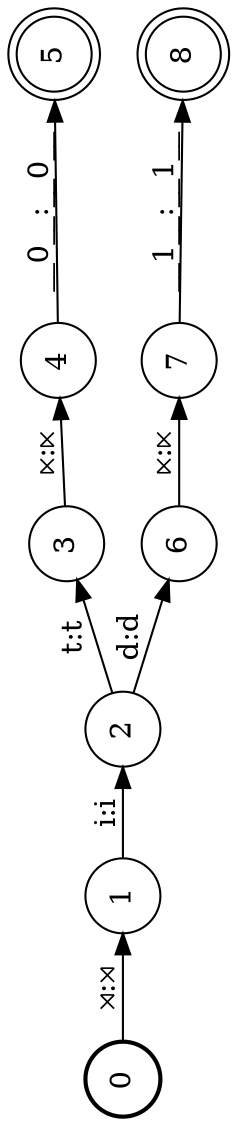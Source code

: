 digraph FST {
rankdir = LR;
size = "8.5,11";
center = 1;
orientation = Landscape;
ranksep = "0.4";
nodesep = "0.25";
0 [label = "0", shape = circle, style = bold, fontsize = 14]
	0 -> 1 [label = "⋊:⋊", fontsize = 14];
1 [label = "1", shape = circle, style = solid, fontsize = 14]
	1 -> 2 [label = "i:i", fontsize = 14];
2 [label = "2", shape = circle, style = solid, fontsize = 14]
	2 -> 3 [label = "t:t", fontsize = 14];
	2 -> 6 [label = "d:d", fontsize = 14];
3 [label = "3", shape = circle, style = solid, fontsize = 14]
	3 -> 4 [label = "⋉:⋉", fontsize = 14];
4 [label = "4", shape = circle, style = solid, fontsize = 14]
	4 -> 5 [label = "__0__:__0__", fontsize = 14];
5 [label = "5", shape = doublecircle, style = solid, fontsize = 14]
6 [label = "6", shape = circle, style = solid, fontsize = 14]
	6 -> 7 [label = "⋉:⋉", fontsize = 14];
7 [label = "7", shape = circle, style = solid, fontsize = 14]
	7 -> 8 [label = "__1__:__1__", fontsize = 14];
8 [label = "8", shape = doublecircle, style = solid, fontsize = 14]
}
